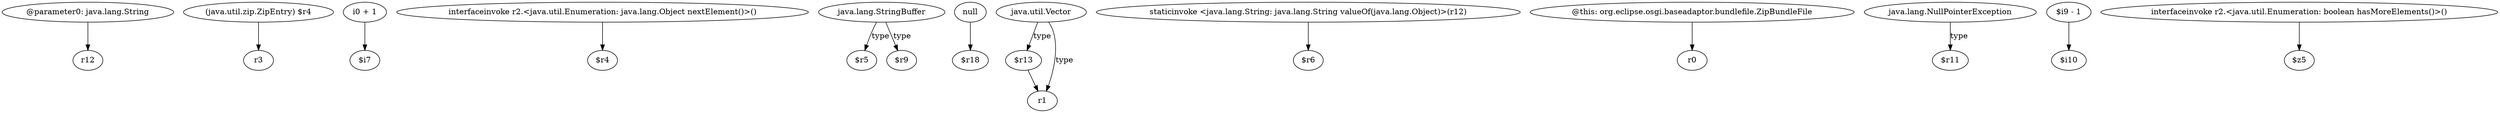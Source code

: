 digraph g {
0[label="@parameter0: java.lang.String"]
1[label="r12"]
0->1[label=""]
2[label="(java.util.zip.ZipEntry) $r4"]
3[label="r3"]
2->3[label=""]
4[label="i0 + 1"]
5[label="$i7"]
4->5[label=""]
6[label="interfaceinvoke r2.<java.util.Enumeration: java.lang.Object nextElement()>()"]
7[label="$r4"]
6->7[label=""]
8[label="java.lang.StringBuffer"]
9[label="$r5"]
8->9[label="type"]
10[label="null"]
11[label="$r18"]
10->11[label=""]
12[label="java.util.Vector"]
13[label="$r13"]
12->13[label="type"]
14[label="staticinvoke <java.lang.String: java.lang.String valueOf(java.lang.Object)>(r12)"]
15[label="$r6"]
14->15[label=""]
16[label="@this: org.eclipse.osgi.baseadaptor.bundlefile.ZipBundleFile"]
17[label="r0"]
16->17[label=""]
18[label="java.lang.NullPointerException"]
19[label="$r11"]
18->19[label="type"]
20[label="$i9 - 1"]
21[label="$i10"]
20->21[label=""]
22[label="r1"]
12->22[label="type"]
23[label="$r9"]
8->23[label="type"]
13->22[label=""]
24[label="interfaceinvoke r2.<java.util.Enumeration: boolean hasMoreElements()>()"]
25[label="$z5"]
24->25[label=""]
}